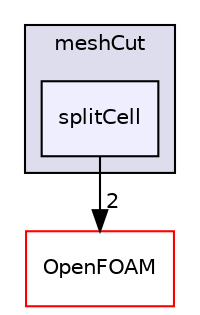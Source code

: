 digraph "src/dynamicMesh/meshCut/splitCell" {
  bgcolor=transparent;
  compound=true
  node [ fontsize="10", fontname="Helvetica"];
  edge [ labelfontsize="10", labelfontname="Helvetica"];
  subgraph clusterdir_9d5336f012de1459bf0f96ab97c17717 {
    graph [ bgcolor="#ddddee", pencolor="black", label="meshCut" fontname="Helvetica", fontsize="10", URL="dir_9d5336f012de1459bf0f96ab97c17717.html"]
  dir_c7fd60cbada1c09e2598f289eba26e61 [shape=box, label="splitCell", style="filled", fillcolor="#eeeeff", pencolor="black", URL="dir_c7fd60cbada1c09e2598f289eba26e61.html"];
  }
  dir_c5473ff19b20e6ec4dfe5c310b3778a8 [shape=box label="OpenFOAM" color="red" URL="dir_c5473ff19b20e6ec4dfe5c310b3778a8.html"];
  dir_c7fd60cbada1c09e2598f289eba26e61->dir_c5473ff19b20e6ec4dfe5c310b3778a8 [headlabel="2", labeldistance=1.5 headhref="dir_000826_001891.html"];
}

